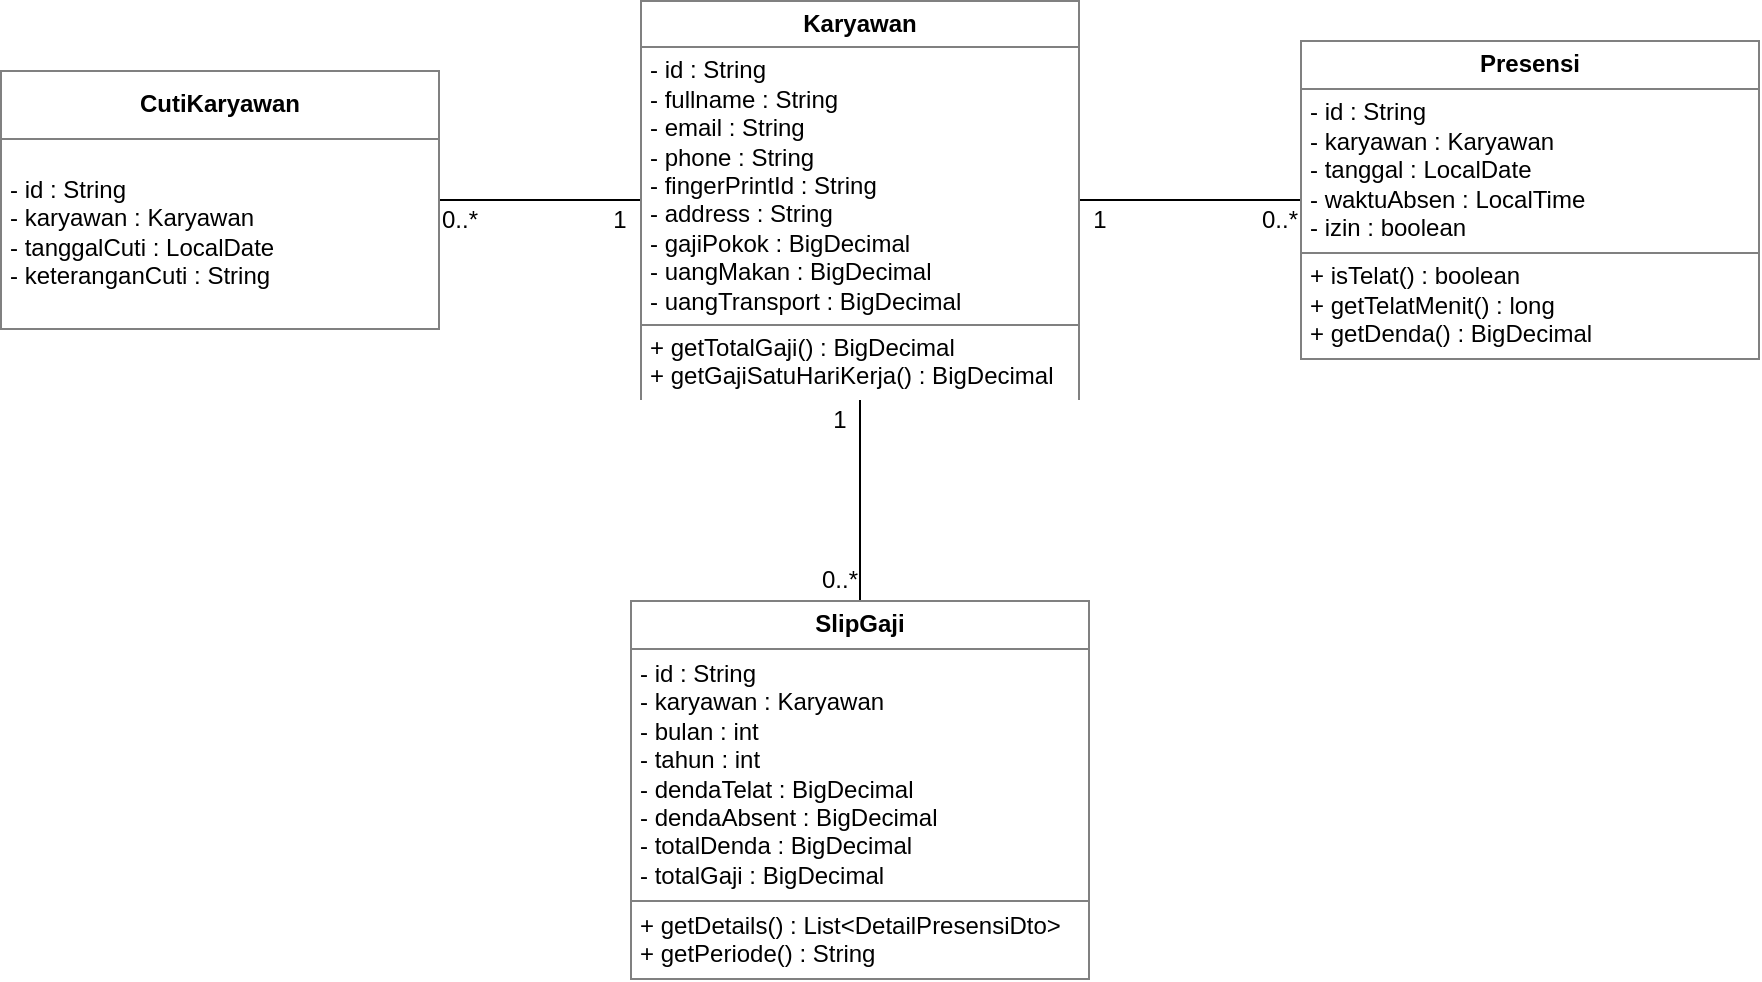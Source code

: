 <mxfile version="14.9.0" type="device" pages="3"><diagram id="QAWsP13IhWQClEw0qBiB" name="class_diagram"><mxGraphModel dx="2272" dy="709" grid="1" gridSize="10" guides="1" tooltips="1" connect="1" arrows="1" fold="1" page="1" pageScale="1" pageWidth="850" pageHeight="1100" math="0" shadow="0"><root><mxCell id="0"/><mxCell id="1" parent="0"/><mxCell id="l-ST4Ncp5NMauCcq0uBW-11" style="edgeStyle=orthogonalEdgeStyle;rounded=0;orthogonalLoop=1;jettySize=auto;html=1;entryX=0;entryY=0.5;entryDx=0;entryDy=0;endArrow=none;endFill=0;" edge="1" parent="1" source="l-ST4Ncp5NMauCcq0uBW-7" target="l-ST4Ncp5NMauCcq0uBW-8"><mxGeometry relative="1" as="geometry"/></mxCell><mxCell id="l-ST4Ncp5NMauCcq0uBW-12" style="edgeStyle=orthogonalEdgeStyle;rounded=0;orthogonalLoop=1;jettySize=auto;html=1;entryX=0.5;entryY=0;entryDx=0;entryDy=0;endArrow=none;endFill=0;" edge="1" parent="1" source="l-ST4Ncp5NMauCcq0uBW-7" target="l-ST4Ncp5NMauCcq0uBW-10"><mxGeometry relative="1" as="geometry"/></mxCell><mxCell id="l-ST4Ncp5NMauCcq0uBW-13" style="edgeStyle=orthogonalEdgeStyle;rounded=0;orthogonalLoop=1;jettySize=auto;html=1;entryX=1;entryY=0.5;entryDx=0;entryDy=0;endArrow=none;endFill=0;" edge="1" parent="1" source="l-ST4Ncp5NMauCcq0uBW-7" target="l-ST4Ncp5NMauCcq0uBW-9"><mxGeometry relative="1" as="geometry"/></mxCell><mxCell id="l-ST4Ncp5NMauCcq0uBW-7" value="&lt;table border=&quot;1&quot; width=&quot;100%&quot; cellpadding=&quot;4&quot; style=&quot;width: 100% ; height: 100% ; border-collapse: collapse&quot;&gt;&lt;tbody&gt;&lt;tr&gt;&lt;th align=&quot;center&quot;&gt;&lt;b&gt;Karyawan&lt;/b&gt;&lt;/th&gt;&lt;/tr&gt;&lt;tr&gt;&lt;td&gt;- id : String&lt;br&gt;- fullname : String&lt;br&gt;- email : String&lt;br&gt;- phone : String&lt;br&gt;- fingerPrintId : String&lt;br&gt;- address : String&lt;br&gt;- gajiPokok : BigDecimal&lt;br&gt;- uangMakan : BigDecimal&lt;br&gt;- uangTransport : BigDecimal&lt;/td&gt;&lt;/tr&gt;&lt;tr&gt;&lt;td&gt;+ getTotalGaji() : BigDecimal&lt;br&gt;+ getGajiSatuHariKerja() : BigDecimal&lt;/td&gt;&lt;/tr&gt;&lt;/tbody&gt;&lt;/table&gt;" style="text;html=1;strokeColor=none;fillColor=none;overflow=fill;" vertex="1" parent="1"><mxGeometry x="50" y="80" width="220" height="200" as="geometry"/></mxCell><mxCell id="l-ST4Ncp5NMauCcq0uBW-8" value="&lt;table border=&quot;1&quot; width=&quot;100%&quot; cellpadding=&quot;4&quot; style=&quot;width: 100% ; height: 100% ; border-collapse: collapse&quot;&gt;&lt;tbody&gt;&lt;tr&gt;&lt;th align=&quot;center&quot;&gt;&lt;b&gt;Presensi&lt;/b&gt;&lt;/th&gt;&lt;/tr&gt;&lt;tr&gt;&lt;td&gt;- id : String&lt;br&gt;- karyawan : Karyawan&lt;br&gt;- tanggal : LocalDate&lt;br&gt;- waktuAbsen : LocalTime&lt;br&gt;- izin : boolean&lt;br&gt;&lt;/td&gt;&lt;/tr&gt;&lt;tr&gt;&lt;td&gt;+ isTelat() : boolean&lt;br&gt;+ getTelatMenit() : long&lt;br&gt;+ getDenda() : BigDecimal&lt;/td&gt;&lt;/tr&gt;&lt;/tbody&gt;&lt;/table&gt;" style="text;html=1;strokeColor=none;fillColor=none;overflow=fill;" vertex="1" parent="1"><mxGeometry x="380" y="100" width="230" height="160" as="geometry"/></mxCell><mxCell id="l-ST4Ncp5NMauCcq0uBW-9" value="&lt;table border=&quot;1&quot; width=&quot;100%&quot; cellpadding=&quot;4&quot; style=&quot;width: 100% ; height: 100% ; border-collapse: collapse&quot;&gt;&lt;tbody&gt;&lt;tr&gt;&lt;th align=&quot;center&quot;&gt;&lt;b&gt;CutiKaryawan&lt;/b&gt;&lt;/th&gt;&lt;/tr&gt;&lt;tr&gt;&lt;td&gt;- id : String&lt;br&gt;- karyawan : Karyawan&lt;br&gt;- tanggalCuti : LocalDate&lt;br&gt;- keteranganCuti : String&lt;/td&gt;&lt;/tr&gt;&lt;/tbody&gt;&lt;/table&gt;" style="text;html=1;strokeColor=none;fillColor=none;overflow=fill;" vertex="1" parent="1"><mxGeometry x="-270" y="115" width="220" height="130" as="geometry"/></mxCell><mxCell id="l-ST4Ncp5NMauCcq0uBW-10" value="&lt;table border=&quot;1&quot; width=&quot;100%&quot; cellpadding=&quot;4&quot; style=&quot;width: 100% ; height: 100% ; border-collapse: collapse&quot;&gt;&lt;tbody&gt;&lt;tr&gt;&lt;th align=&quot;center&quot;&gt;&lt;b&gt;SlipGaji&lt;/b&gt;&lt;/th&gt;&lt;/tr&gt;&lt;tr&gt;&lt;td&gt;- id : String&lt;br&gt;- karyawan : Karyawan&lt;br&gt;- bulan : int&lt;br&gt;- tahun : int&lt;br&gt;- dendaTelat : BigDecimal&lt;br&gt;- dendaAbsent : BigDecimal&lt;br&gt;- totalDenda : BigDecimal&lt;br&gt;- totalGaji : BigDecimal&lt;/td&gt;&lt;/tr&gt;&lt;tr&gt;&lt;td&gt;+ getDetails() : List&amp;lt;DetailPresensiDto&amp;gt;&lt;br&gt;+ getPeriode() : String&lt;/td&gt;&lt;/tr&gt;&lt;/tbody&gt;&lt;/table&gt;" style="text;html=1;strokeColor=none;fillColor=none;overflow=fill;" vertex="1" parent="1"><mxGeometry x="45" y="380" width="230" height="190" as="geometry"/></mxCell><mxCell id="l-ST4Ncp5NMauCcq0uBW-14" value="1" style="text;html=1;strokeColor=none;fillColor=none;align=center;verticalAlign=middle;whiteSpace=wrap;rounded=0;" vertex="1" parent="1"><mxGeometry x="20" y="180" width="40" height="20" as="geometry"/></mxCell><mxCell id="l-ST4Ncp5NMauCcq0uBW-15" value="0..*" style="text;html=1;strokeColor=none;fillColor=none;align=center;verticalAlign=middle;whiteSpace=wrap;rounded=0;" vertex="1" parent="1"><mxGeometry x="-60" y="180" width="40" height="20" as="geometry"/></mxCell><mxCell id="l-ST4Ncp5NMauCcq0uBW-16" value="1" style="text;html=1;strokeColor=none;fillColor=none;align=center;verticalAlign=middle;whiteSpace=wrap;rounded=0;" vertex="1" parent="1"><mxGeometry x="130" y="280" width="40" height="20" as="geometry"/></mxCell><mxCell id="l-ST4Ncp5NMauCcq0uBW-17" value="1" style="text;html=1;strokeColor=none;fillColor=none;align=center;verticalAlign=middle;whiteSpace=wrap;rounded=0;" vertex="1" parent="1"><mxGeometry x="260" y="180" width="40" height="20" as="geometry"/></mxCell><mxCell id="l-ST4Ncp5NMauCcq0uBW-18" value="0..*" style="text;html=1;strokeColor=none;fillColor=none;align=center;verticalAlign=middle;whiteSpace=wrap;rounded=0;" vertex="1" parent="1"><mxGeometry x="130" y="360" width="40" height="20" as="geometry"/></mxCell><mxCell id="l-ST4Ncp5NMauCcq0uBW-19" value="0..*" style="text;html=1;strokeColor=none;fillColor=none;align=center;verticalAlign=middle;whiteSpace=wrap;rounded=0;" vertex="1" parent="1"><mxGeometry x="350" y="180" width="40" height="20" as="geometry"/></mxCell></root></mxGraphModel></diagram><diagram id="ZDgF47RCXzJlFNJB2c0B" name="sequence_diagram"><mxGraphModel dx="1673" dy="834" grid="1" gridSize="10" guides="1" tooltips="1" connect="1" arrows="1" fold="1" page="1" pageScale="1" pageWidth="850" pageHeight="1100" math="0" shadow="0"><root><mxCell id="MUW8h8LVuC-0kIFkfhzP-0"/><mxCell id="MUW8h8LVuC-0kIFkfhzP-1" parent="MUW8h8LVuC-0kIFkfhzP-0"/><mxCell id="zUua3edvg_Wr0qiZfkVr-0" value="SD Payroll App" style="shape=umlFrame;whiteSpace=wrap;html=1;width=140;height=30;resizable=1;movable=0;deletable=0;cloneable=0;rotatable=0;" vertex="1" parent="MUW8h8LVuC-0kIFkfhzP-1"><mxGeometry x="20" y="10" width="1070" height="2140" as="geometry"/></mxCell><mxCell id="zUua3edvg_Wr0qiZfkVr-10" style="rounded=0;orthogonalLoop=0;jettySize=auto;html=1;endArrow=none;endFill=0;jumpStyle=none;dashed=1;exitX=0.055;exitY=1;exitDx=0;exitDy=0;exitPerimeter=0;cloneable=0;deletable=0;movable=0;bendable=0;" edge="1" parent="MUW8h8LVuC-0kIFkfhzP-1" source="zUua3edvg_Wr0qiZfkVr-0"><mxGeometry relative="1" as="geometry"><mxPoint x="85" y="210" as="sourcePoint"/><mxPoint x="79" y="140" as="targetPoint"/></mxGeometry></mxCell><mxCell id="zUua3edvg_Wr0qiZfkVr-12" value="Manage Karyawan" style="shape=umlFrame;whiteSpace=wrap;html=1;width=120;height=20;" vertex="1" parent="MUW8h8LVuC-0kIFkfhzP-1"><mxGeometry x="50" y="210" width="850" height="300" as="geometry"/></mxCell><mxCell id="MUW8h8LVuC-0kIFkfhzP-2" value="" style="shape=umlActor;verticalLabelPosition=bottom;verticalAlign=top;html=1;outlineConnect=0;" vertex="1" parent="MUW8h8LVuC-0kIFkfhzP-1"><mxGeometry x="70" y="80" width="30" height="60" as="geometry"/></mxCell><mxCell id="zUua3edvg_Wr0qiZfkVr-18" style="rounded=0;jumpStyle=none;jumpSize=0;orthogonalLoop=0;jettySize=auto;html=1;dashed=1;endArrow=none;endFill=0;startSize=0;endSize=0;strokeWidth=1;entryX=0.256;entryY=1;entryDx=0;entryDy=0;entryPerimeter=0;bendable=0;movable=0;cloneable=0;deletable=0;" edge="1" parent="MUW8h8LVuC-0kIFkfhzP-1" source="zUua3edvg_Wr0qiZfkVr-1" target="zUua3edvg_Wr0qiZfkVr-0"><mxGeometry relative="1" as="geometry"><mxPoint x="295" y="1538" as="targetPoint"/></mxGeometry></mxCell><mxCell id="zUua3edvg_Wr0qiZfkVr-1" value=":WebBrowser" style="html=1;" vertex="1" parent="MUW8h8LVuC-0kIFkfhzP-1"><mxGeometry x="240" y="80" width="110" height="50" as="geometry"/></mxCell><mxCell id="zUua3edvg_Wr0qiZfkVr-20" style="edgeStyle=orthogonalEdgeStyle;rounded=0;jumpStyle=none;jumpSize=0;orthogonalLoop=0;jettySize=auto;html=1;entryX=0.414;entryY=1.003;entryDx=0;entryDy=0;entryPerimeter=0;dashed=1;endArrow=none;endFill=0;startSize=0;endSize=0;strokeColor=#000000;strokeWidth=1;bendable=0;cloneable=0;deletable=0;movable=0;" edge="1" parent="MUW8h8LVuC-0kIFkfhzP-1" source="zUua3edvg_Wr0qiZfkVr-2" target="zUua3edvg_Wr0qiZfkVr-0"><mxGeometry relative="1" as="geometry"><Array as="points"><mxPoint x="463" y="140"/><mxPoint x="463" y="140"/></Array></mxGeometry></mxCell><mxCell id="zUua3edvg_Wr0qiZfkVr-2" value=":Controller" style="html=1;" vertex="1" parent="MUW8h8LVuC-0kIFkfhzP-1"><mxGeometry x="410" y="80" width="110" height="50" as="geometry"/></mxCell><mxCell id="zUua3edvg_Wr0qiZfkVr-21" style="edgeStyle=orthogonalEdgeStyle;rounded=0;jumpStyle=none;jumpSize=0;orthogonalLoop=0;jettySize=auto;html=1;entryX=0.602;entryY=1.001;entryDx=0;entryDy=0;entryPerimeter=0;dashed=1;endArrow=none;endFill=0;startSize=0;endSize=0;strokeColor=#000000;strokeWidth=1;movable=0;cloneable=0;bendable=0;deletable=0;" edge="1" parent="MUW8h8LVuC-0kIFkfhzP-1" source="zUua3edvg_Wr0qiZfkVr-3" target="zUua3edvg_Wr0qiZfkVr-0"><mxGeometry relative="1" as="geometry"><Array as="points"><mxPoint x="665" y="150"/><mxPoint x="664" y="150"/></Array></mxGeometry></mxCell><mxCell id="zUua3edvg_Wr0qiZfkVr-3" value=":Service" style="html=1;" vertex="1" parent="MUW8h8LVuC-0kIFkfhzP-1"><mxGeometry x="610" y="80" width="110" height="50" as="geometry"/></mxCell><mxCell id="rkZHUyrRONWe15Z6FzAP-28" style="edgeStyle=none;rounded=0;jumpStyle=none;jumpSize=0;orthogonalLoop=0;jettySize=auto;html=1;entryX=0.778;entryY=1;entryDx=0;entryDy=0;entryPerimeter=0;startArrow=none;startFill=0;endArrow=none;endFill=0;startSize=0;endSize=4;strokeColor=#000000;strokeWidth=1;dashed=1;movable=0;cloneable=0;deletable=0;bendable=0;" edge="1" parent="MUW8h8LVuC-0kIFkfhzP-1" source="zUua3edvg_Wr0qiZfkVr-4" target="zUua3edvg_Wr0qiZfkVr-0"><mxGeometry relative="1" as="geometry"/></mxCell><mxCell id="zUua3edvg_Wr0qiZfkVr-4" value=":Data Access" style="html=1;" vertex="1" parent="MUW8h8LVuC-0kIFkfhzP-1"><mxGeometry x="800" y="80" width="110" height="50" as="geometry"/></mxCell><mxCell id="zUua3edvg_Wr0qiZfkVr-11" value="Admin" style="text;html=1;strokeColor=none;fillColor=none;align=center;verticalAlign=middle;whiteSpace=wrap;rounded=0;" vertex="1" parent="MUW8h8LVuC-0kIFkfhzP-1"><mxGeometry x="65" y="60" width="40" height="20" as="geometry"/></mxCell><mxCell id="zUua3edvg_Wr0qiZfkVr-24" value="data karyawan" style="html=1;verticalAlign=bottom;endArrow=block;startSize=4;endSize=4;strokeColor=#000000;strokeWidth=1;exitX=1.003;exitY=0.068;exitDx=0;exitDy=0;exitPerimeter=0;rounded=0;" edge="1" parent="MUW8h8LVuC-0kIFkfhzP-1"><mxGeometry x="-0.053" y="1" relative="1" as="geometry"><mxPoint x="90.03" y="261" as="sourcePoint"/><mxPoint x="285" y="262" as="targetPoint"/><mxPoint as="offset"/></mxGeometry></mxCell><mxCell id="zUua3edvg_Wr0qiZfkVr-34" value="" style="html=1;points=[];perimeter=orthogonalPerimeter;" vertex="1" parent="MUW8h8LVuC-0kIFkfhzP-1"><mxGeometry x="460" y="270" width="10" height="30" as="geometry"/></mxCell><mxCell id="zUua3edvg_Wr0qiZfkVr-35" value="showKaryawanList()" style="html=1;verticalAlign=bottom;startArrow=oval;endArrow=block;startSize=0;strokeColor=#000000;strokeWidth=1;exitX=0.976;exitY=0.874;exitDx=0;exitDy=0;exitPerimeter=0;" edge="1" target="zUua3edvg_Wr0qiZfkVr-34" parent="MUW8h8LVuC-0kIFkfhzP-1" source="rkZHUyrRONWe15Z6FzAP-0"><mxGeometry relative="1" as="geometry"><mxPoint x="300" y="276" as="sourcePoint"/></mxGeometry></mxCell><mxCell id="zUua3edvg_Wr0qiZfkVr-36" value="" style="html=1;points=[];perimeter=orthogonalPerimeter;" vertex="1" parent="MUW8h8LVuC-0kIFkfhzP-1"><mxGeometry x="660" y="290" width="10" height="30" as="geometry"/></mxCell><mxCell id="zUua3edvg_Wr0qiZfkVr-37" value="getPageKaryawan()" style="html=1;verticalAlign=bottom;startArrow=oval;endArrow=block;startSize=0;strokeColor=#000000;strokeWidth=1;exitX=1.072;exitY=0.713;exitDx=0;exitDy=0;exitPerimeter=0;" edge="1" parent="MUW8h8LVuC-0kIFkfhzP-1" target="zUua3edvg_Wr0qiZfkVr-36" source="zUua3edvg_Wr0qiZfkVr-34"><mxGeometry relative="1" as="geometry"><mxPoint x="500" y="264" as="sourcePoint"/></mxGeometry></mxCell><mxCell id="zUua3edvg_Wr0qiZfkVr-39" value="findAll()" style="html=1;verticalAlign=bottom;startArrow=oval;endArrow=block;startSize=0;strokeColor=#000000;strokeWidth=1;exitX=0.934;exitY=0.943;exitDx=0;exitDy=0;exitPerimeter=0;entryX=-0.066;entryY=0.065;entryDx=0;entryDy=0;entryPerimeter=0;" edge="1" parent="MUW8h8LVuC-0kIFkfhzP-1" source="zUua3edvg_Wr0qiZfkVr-36"><mxGeometry relative="1" as="geometry"><mxPoint x="672" y="330" as="sourcePoint"/><mxPoint x="849.34" y="320.4" as="targetPoint"/></mxGeometry></mxCell><mxCell id="zUua3edvg_Wr0qiZfkVr-42" value="" style="html=1;points=[];perimeter=orthogonalPerimeter;" vertex="1" parent="MUW8h8LVuC-0kIFkfhzP-1"><mxGeometry x="460" y="365" width="10" height="35" as="geometry"/></mxCell><mxCell id="zUua3edvg_Wr0qiZfkVr-43" value="processForm()" style="html=1;verticalAlign=bottom;startArrow=oval;endArrow=block;startSize=0;strokeColor=#000000;strokeWidth=1;exitX=1.007;exitY=0.073;exitDx=0;exitDy=0;exitPerimeter=0;" edge="1" parent="MUW8h8LVuC-0kIFkfhzP-1" target="zUua3edvg_Wr0qiZfkVr-42"><mxGeometry relative="1" as="geometry"><mxPoint x="300.14" y="375.11" as="sourcePoint"/></mxGeometry></mxCell><mxCell id="zUua3edvg_Wr0qiZfkVr-47" value="Page&amp;lt;Karyawan&amp;gt;" style="html=1;verticalAlign=bottom;endArrow=open;dashed=1;endSize=8;strokeColor=#000000;strokeWidth=1;exitX=0.141;exitY=0.981;exitDx=0;exitDy=0;exitPerimeter=0;" edge="1" parent="MUW8h8LVuC-0kIFkfhzP-1" target="rkZHUyrRONWe15Z6FzAP-3"><mxGeometry relative="1" as="geometry"><mxPoint x="300" y="467" as="targetPoint"/><mxPoint x="851.41" y="466.96" as="sourcePoint"/></mxGeometry></mxCell><mxCell id="zUua3edvg_Wr0qiZfkVr-53" style="rounded=0;jumpStyle=none;jumpSize=0;orthogonalLoop=1;jettySize=auto;html=1;dashed=1;endArrow=classic;endFill=1;startSize=0;endSize=4;strokeColor=#000000;strokeWidth=1;exitX=-0.169;exitY=1.009;exitDx=0;exitDy=0;exitPerimeter=0;" edge="1" parent="MUW8h8LVuC-0kIFkfhzP-1" source="zUua3edvg_Wr0qiZfkVr-51"><mxGeometry relative="1" as="geometry"><mxPoint x="305" y="417" as="targetPoint"/></mxGeometry></mxCell><mxCell id="zUua3edvg_Wr0qiZfkVr-54" value="errorMessage" style="edgeLabel;html=1;align=center;verticalAlign=middle;resizable=0;points=[];" vertex="1" connectable="0" parent="zUua3edvg_Wr0qiZfkVr-53"><mxGeometry x="-0.206" relative="1" as="geometry"><mxPoint x="43" y="-10" as="offset"/></mxGeometry></mxCell><mxCell id="zUua3edvg_Wr0qiZfkVr-51" value="" style="html=1;points=[];perimeter=orthogonalPerimeter;" vertex="1" parent="MUW8h8LVuC-0kIFkfhzP-1"><mxGeometry x="660" y="380" width="10" height="40" as="geometry"/></mxCell><mxCell id="zUua3edvg_Wr0qiZfkVr-52" value="validate()" style="html=1;verticalAlign=bottom;startArrow=oval;endArrow=block;startSize=0;strokeColor=#000000;strokeWidth=1;exitX=1.007;exitY=0.073;exitDx=0;exitDy=0;exitPerimeter=0;" edge="1" parent="MUW8h8LVuC-0kIFkfhzP-1" target="zUua3edvg_Wr0qiZfkVr-51"><mxGeometry relative="1" as="geometry"><mxPoint x="470.07" y="390.11" as="sourcePoint"/></mxGeometry></mxCell><mxCell id="rkZHUyrRONWe15Z6FzAP-0" value="" style="html=1;points=[];perimeter=orthogonalPerimeter;" vertex="1" parent="MUW8h8LVuC-0kIFkfhzP-1"><mxGeometry x="285" y="250" width="20" height="30" as="geometry"/></mxCell><mxCell id="rkZHUyrRONWe15Z6FzAP-1" value="buat atau edit karyawan" style="html=1;verticalAlign=bottom;endArrow=block;startSize=4;endSize=4;strokeColor=#000000;strokeWidth=1;exitX=1.003;exitY=0.068;exitDx=0;exitDy=0;exitPerimeter=0;rounded=0;" edge="1" parent="MUW8h8LVuC-0kIFkfhzP-1"><mxGeometry x="-0.053" y="1" relative="1" as="geometry"><mxPoint x="90.03" y="371" as="sourcePoint"/><mxPoint x="285" y="372.0" as="targetPoint"/><mxPoint as="offset"/></mxGeometry></mxCell><mxCell id="rkZHUyrRONWe15Z6FzAP-2" value="" style="html=1;points=[];perimeter=orthogonalPerimeter;" vertex="1" parent="MUW8h8LVuC-0kIFkfhzP-1"><mxGeometry x="285" y="360" width="20" height="70" as="geometry"/></mxCell><mxCell id="rkZHUyrRONWe15Z6FzAP-3" value="" style="html=1;points=[];perimeter=orthogonalPerimeter;" vertex="1" parent="MUW8h8LVuC-0kIFkfhzP-1"><mxGeometry x="285" y="440" width="20" height="30" as="geometry"/></mxCell><mxCell id="rkZHUyrRONWe15Z6FzAP-6" value="save()" style="html=1;verticalAlign=bottom;startArrow=oval;endArrow=block;startSize=0;strokeColor=#000000;strokeWidth=1;exitX=1.21;exitY=0.56;exitDx=0;exitDy=0;exitPerimeter=0;entryX=-0.066;entryY=0.573;entryDx=0;entryDy=0;entryPerimeter=0;" edge="1" parent="MUW8h8LVuC-0kIFkfhzP-1" source="zUua3edvg_Wr0qiZfkVr-51"><mxGeometry relative="1" as="geometry"><mxPoint x="680.0" y="410.0" as="sourcePoint"/><mxPoint x="849.34" y="401.68" as="targetPoint"/></mxGeometry></mxCell><mxCell id="rkZHUyrRONWe15Z6FzAP-26" value="" style="html=1;points=[];perimeter=orthogonalPerimeter;" vertex="1" parent="MUW8h8LVuC-0kIFkfhzP-1"><mxGeometry x="70" y="240" width="20" height="260" as="geometry"/></mxCell><mxCell id="rkZHUyrRONWe15Z6FzAP-27" value="" style="html=1;points=[];perimeter=orthogonalPerimeter;" vertex="1" parent="MUW8h8LVuC-0kIFkfhzP-1"><mxGeometry x="850" y="310" width="10" height="30" as="geometry"/></mxCell><mxCell id="rkZHUyrRONWe15Z6FzAP-30" value="" style="html=1;points=[];perimeter=orthogonalPerimeter;" vertex="1" parent="MUW8h8LVuC-0kIFkfhzP-1"><mxGeometry x="850" y="390" width="10" height="30" as="geometry"/></mxCell><mxCell id="rkZHUyrRONWe15Z6FzAP-32" value="" style="html=1;points=[];perimeter=orthogonalPerimeter;" vertex="1" parent="MUW8h8LVuC-0kIFkfhzP-1"><mxGeometry x="850" y="450" width="10" height="30" as="geometry"/></mxCell><mxCell id="rkZHUyrRONWe15Z6FzAP-77" value="data hari libur" style="html=1;verticalAlign=bottom;endArrow=block;startSize=4;endSize=4;strokeColor=#000000;strokeWidth=1;exitX=1.003;exitY=0.068;exitDx=0;exitDy=0;exitPerimeter=0;rounded=0;" edge="1" parent="MUW8h8LVuC-0kIFkfhzP-1"><mxGeometry x="-0.053" y="1" relative="1" as="geometry"><mxPoint x="90.03" y="611" as="sourcePoint"/><mxPoint x="285" y="612" as="targetPoint"/><mxPoint as="offset"/></mxGeometry></mxCell><mxCell id="rkZHUyrRONWe15Z6FzAP-78" value="" style="html=1;points=[];perimeter=orthogonalPerimeter;" vertex="1" parent="MUW8h8LVuC-0kIFkfhzP-1"><mxGeometry x="460" y="620" width="10" height="30" as="geometry"/></mxCell><mxCell id="rkZHUyrRONWe15Z6FzAP-79" value="showHariLibur()" style="html=1;verticalAlign=bottom;startArrow=oval;endArrow=block;startSize=0;strokeColor=#000000;strokeWidth=1;exitX=0.976;exitY=0.874;exitDx=0;exitDy=0;exitPerimeter=0;" edge="1" parent="MUW8h8LVuC-0kIFkfhzP-1" source="rkZHUyrRONWe15Z6FzAP-90" target="rkZHUyrRONWe15Z6FzAP-78"><mxGeometry relative="1" as="geometry"><mxPoint x="300" y="626" as="sourcePoint"/></mxGeometry></mxCell><mxCell id="rkZHUyrRONWe15Z6FzAP-80" value="" style="html=1;points=[];perimeter=orthogonalPerimeter;" vertex="1" parent="MUW8h8LVuC-0kIFkfhzP-1"><mxGeometry x="660" y="640" width="10" height="30" as="geometry"/></mxCell><mxCell id="rkZHUyrRONWe15Z6FzAP-81" value="getListHariLibur()" style="html=1;verticalAlign=bottom;startArrow=oval;endArrow=block;startSize=0;strokeColor=#000000;strokeWidth=1;exitX=1.072;exitY=0.713;exitDx=0;exitDy=0;exitPerimeter=0;" edge="1" parent="MUW8h8LVuC-0kIFkfhzP-1" source="rkZHUyrRONWe15Z6FzAP-78" target="rkZHUyrRONWe15Z6FzAP-80"><mxGeometry relative="1" as="geometry"><mxPoint x="500" y="614" as="sourcePoint"/></mxGeometry></mxCell><mxCell id="rkZHUyrRONWe15Z6FzAP-82" value="findAll()" style="html=1;verticalAlign=bottom;startArrow=oval;endArrow=block;startSize=0;strokeColor=#000000;strokeWidth=1;exitX=0.917;exitY=0.856;exitDx=0;exitDy=0;exitPerimeter=0;entryX=0.003;entryY=0.241;entryDx=0;entryDy=0;entryPerimeter=0;" edge="1" parent="MUW8h8LVuC-0kIFkfhzP-1" source="rkZHUyrRONWe15Z6FzAP-80" target="rkZHUyrRONWe15Z6FzAP-96"><mxGeometry relative="1" as="geometry"><mxPoint x="672" y="680" as="sourcePoint"/><mxPoint x="849.34" y="670.4" as="targetPoint"/></mxGeometry></mxCell><mxCell id="rkZHUyrRONWe15Z6FzAP-83" value="" style="html=1;points=[];perimeter=orthogonalPerimeter;" vertex="1" parent="MUW8h8LVuC-0kIFkfhzP-1"><mxGeometry x="459.97" y="705" width="10" height="35" as="geometry"/></mxCell><mxCell id="rkZHUyrRONWe15Z6FzAP-84" value="processForm()" style="html=1;verticalAlign=bottom;startArrow=oval;endArrow=block;startSize=0;strokeColor=#000000;strokeWidth=1;exitX=1.007;exitY=0.073;exitDx=0;exitDy=0;exitPerimeter=0;" edge="1" parent="MUW8h8LVuC-0kIFkfhzP-1" target="rkZHUyrRONWe15Z6FzAP-83"><mxGeometry relative="1" as="geometry"><mxPoint x="300.11" y="715.11" as="sourcePoint"/></mxGeometry></mxCell><mxCell id="rkZHUyrRONWe15Z6FzAP-85" value="List&amp;lt;HariLibur&amp;gt;" style="html=1;verticalAlign=bottom;endArrow=open;dashed=1;endSize=8;strokeColor=#000000;strokeWidth=1;exitX=0.141;exitY=0.981;exitDx=0;exitDy=0;exitPerimeter=0;" edge="1" parent="MUW8h8LVuC-0kIFkfhzP-1"><mxGeometry relative="1" as="geometry"><mxPoint x="304.97" y="856.96" as="targetPoint"/><mxPoint x="851.38" y="856.96" as="sourcePoint"/></mxGeometry></mxCell><mxCell id="rkZHUyrRONWe15Z6FzAP-86" style="rounded=0;jumpStyle=none;jumpSize=0;orthogonalLoop=1;jettySize=auto;html=1;dashed=1;endArrow=classic;endFill=1;startSize=0;endSize=4;strokeColor=#000000;strokeWidth=1;exitX=-0.169;exitY=1.009;exitDx=0;exitDy=0;exitPerimeter=0;" edge="1" parent="MUW8h8LVuC-0kIFkfhzP-1" source="rkZHUyrRONWe15Z6FzAP-88"><mxGeometry relative="1" as="geometry"><mxPoint x="304.97" y="757" as="targetPoint"/></mxGeometry></mxCell><mxCell id="rkZHUyrRONWe15Z6FzAP-87" value="errorMessage" style="edgeLabel;html=1;align=center;verticalAlign=middle;resizable=0;points=[];" vertex="1" connectable="0" parent="rkZHUyrRONWe15Z6FzAP-86"><mxGeometry x="-0.206" relative="1" as="geometry"><mxPoint x="43" y="-10" as="offset"/></mxGeometry></mxCell><mxCell id="rkZHUyrRONWe15Z6FzAP-88" value="" style="html=1;points=[];perimeter=orthogonalPerimeter;" vertex="1" parent="MUW8h8LVuC-0kIFkfhzP-1"><mxGeometry x="659.97" y="720" width="10" height="40" as="geometry"/></mxCell><mxCell id="rkZHUyrRONWe15Z6FzAP-89" value="validate()" style="html=1;verticalAlign=bottom;startArrow=oval;endArrow=block;startSize=0;strokeColor=#000000;strokeWidth=1;exitX=1.007;exitY=0.073;exitDx=0;exitDy=0;exitPerimeter=0;" edge="1" parent="MUW8h8LVuC-0kIFkfhzP-1" target="rkZHUyrRONWe15Z6FzAP-88"><mxGeometry relative="1" as="geometry"><mxPoint x="470.04" y="730.11" as="sourcePoint"/></mxGeometry></mxCell><mxCell id="rkZHUyrRONWe15Z6FzAP-90" value="" style="html=1;points=[];perimeter=orthogonalPerimeter;" vertex="1" parent="MUW8h8LVuC-0kIFkfhzP-1"><mxGeometry x="285" y="600" width="20" height="30" as="geometry"/></mxCell><mxCell id="rkZHUyrRONWe15Z6FzAP-91" value="buat&amp;nbsp; atau edit hari libur" style="html=1;verticalAlign=bottom;endArrow=block;startSize=4;endSize=4;strokeColor=#000000;strokeWidth=1;exitX=1.003;exitY=0.068;exitDx=0;exitDy=0;exitPerimeter=0;rounded=0;" edge="1" parent="MUW8h8LVuC-0kIFkfhzP-1"><mxGeometry x="-0.053" y="1" relative="1" as="geometry"><mxPoint x="90.0" y="711" as="sourcePoint"/><mxPoint x="284.97" y="712" as="targetPoint"/><mxPoint as="offset"/></mxGeometry></mxCell><mxCell id="rkZHUyrRONWe15Z6FzAP-92" value="" style="html=1;points=[];perimeter=orthogonalPerimeter;" vertex="1" parent="MUW8h8LVuC-0kIFkfhzP-1"><mxGeometry x="284.97" y="700" width="20" height="60" as="geometry"/></mxCell><mxCell id="rkZHUyrRONWe15Z6FzAP-93" value="" style="html=1;points=[];perimeter=orthogonalPerimeter;" vertex="1" parent="MUW8h8LVuC-0kIFkfhzP-1"><mxGeometry x="285" y="850" width="20" height="10" as="geometry"/></mxCell><mxCell id="rkZHUyrRONWe15Z6FzAP-94" value="save()" style="html=1;verticalAlign=bottom;startArrow=oval;endArrow=block;startSize=0;strokeColor=#000000;strokeWidth=1;exitX=1.003;exitY=0.6;exitDx=0;exitDy=0;exitPerimeter=0;entryX=-0.066;entryY=0.573;entryDx=0;entryDy=0;entryPerimeter=0;" edge="1" parent="MUW8h8LVuC-0kIFkfhzP-1" source="rkZHUyrRONWe15Z6FzAP-88"><mxGeometry relative="1" as="geometry"><mxPoint x="679.97" y="750" as="sourcePoint"/><mxPoint x="849.31" y="741.68" as="targetPoint"/></mxGeometry></mxCell><mxCell id="rkZHUyrRONWe15Z6FzAP-95" value="" style="html=1;points=[];perimeter=orthogonalPerimeter;" vertex="1" parent="MUW8h8LVuC-0kIFkfhzP-1"><mxGeometry x="70" y="590" width="20" height="290" as="geometry"/></mxCell><mxCell id="rkZHUyrRONWe15Z6FzAP-96" value="" style="html=1;points=[];perimeter=orthogonalPerimeter;" vertex="1" parent="MUW8h8LVuC-0kIFkfhzP-1"><mxGeometry x="850" y="660" width="10" height="30" as="geometry"/></mxCell><mxCell id="rkZHUyrRONWe15Z6FzAP-97" value="" style="html=1;points=[];perimeter=orthogonalPerimeter;" vertex="1" parent="MUW8h8LVuC-0kIFkfhzP-1"><mxGeometry x="849.97" y="730" width="10" height="30" as="geometry"/></mxCell><mxCell id="rkZHUyrRONWe15Z6FzAP-98" value="" style="html=1;points=[];perimeter=orthogonalPerimeter;" vertex="1" parent="MUW8h8LVuC-0kIFkfhzP-1"><mxGeometry x="849.97" y="840" width="10" height="30" as="geometry"/></mxCell><mxCell id="rkZHUyrRONWe15Z6FzAP-166" value="" style="html=1;points=[];perimeter=orthogonalPerimeter;" vertex="1" parent="MUW8h8LVuC-0kIFkfhzP-1"><mxGeometry x="284.97" y="780" width="20" height="10" as="geometry"/></mxCell><mxCell id="rkZHUyrRONWe15Z6FzAP-167" value="delete" style="html=1;verticalAlign=bottom;endArrow=block;startSize=4;endSize=4;strokeColor=#000000;strokeWidth=1;exitX=1.002;exitY=0.709;exitDx=0;exitDy=0;exitPerimeter=0;rounded=0;entryX=0.045;entryY=0.552;entryDx=0;entryDy=0;entryPerimeter=0;startArrow=none;" edge="1" parent="MUW8h8LVuC-0kIFkfhzP-1" source="rkZHUyrRONWe15Z6FzAP-298" target="rkZHUyrRONWe15Z6FzAP-166"><mxGeometry x="-0.053" y="1" relative="1" as="geometry"><mxPoint x="90.01" y="785.61" as="sourcePoint"/><mxPoint x="279.94" y="785.5" as="targetPoint"/><mxPoint as="offset"/></mxGeometry></mxCell><mxCell id="rkZHUyrRONWe15Z6FzAP-168" value="" style="html=1;points=[];perimeter=orthogonalPerimeter;" vertex="1" parent="MUW8h8LVuC-0kIFkfhzP-1"><mxGeometry x="459.97" y="780" width="10" height="35" as="geometry"/></mxCell><mxCell id="rkZHUyrRONWe15Z6FzAP-169" value="delete()" style="html=1;verticalAlign=bottom;startArrow=oval;endArrow=block;startSize=0;strokeColor=#000000;strokeWidth=1;exitX=1.007;exitY=0.073;exitDx=0;exitDy=0;exitPerimeter=0;" edge="1" parent="MUW8h8LVuC-0kIFkfhzP-1" target="rkZHUyrRONWe15Z6FzAP-168"><mxGeometry relative="1" as="geometry"><mxPoint x="300.11" y="790.11" as="sourcePoint"/></mxGeometry></mxCell><mxCell id="rkZHUyrRONWe15Z6FzAP-170" value="" style="html=1;points=[];perimeter=orthogonalPerimeter;" vertex="1" parent="MUW8h8LVuC-0kIFkfhzP-1"><mxGeometry x="659.97" y="795" width="10" height="25" as="geometry"/></mxCell><mxCell id="rkZHUyrRONWe15Z6FzAP-171" value="deleteById()" style="html=1;verticalAlign=bottom;startArrow=oval;endArrow=block;startSize=0;strokeColor=#000000;strokeWidth=1;exitX=1.007;exitY=0.073;exitDx=0;exitDy=0;exitPerimeter=0;" edge="1" parent="MUW8h8LVuC-0kIFkfhzP-1" target="rkZHUyrRONWe15Z6FzAP-170"><mxGeometry relative="1" as="geometry"><mxPoint x="470.04" y="805.11" as="sourcePoint"/></mxGeometry></mxCell><mxCell id="rkZHUyrRONWe15Z6FzAP-172" value="delete()" style="html=1;verticalAlign=bottom;startArrow=oval;endArrow=block;startSize=0;strokeColor=#000000;strokeWidth=1;exitX=1.003;exitY=0.972;exitDx=0;exitDy=0;exitPerimeter=0;entryX=0.141;entryY=0.545;entryDx=0;entryDy=0;entryPerimeter=0;" edge="1" parent="MUW8h8LVuC-0kIFkfhzP-1" source="rkZHUyrRONWe15Z6FzAP-170" target="rkZHUyrRONWe15Z6FzAP-173"><mxGeometry relative="1" as="geometry"><mxPoint x="679.97" y="825" as="sourcePoint"/><mxPoint x="849.31" y="816.68" as="targetPoint"/></mxGeometry></mxCell><mxCell id="rkZHUyrRONWe15Z6FzAP-173" value="" style="html=1;points=[];perimeter=orthogonalPerimeter;" vertex="1" parent="MUW8h8LVuC-0kIFkfhzP-1"><mxGeometry x="849.97" y="805" width="10" height="25" as="geometry"/></mxCell><mxCell id="rkZHUyrRONWe15Z6FzAP-174" value="data cuti karyawan" style="html=1;verticalAlign=bottom;endArrow=block;startSize=4;endSize=4;strokeColor=#000000;strokeWidth=1;exitX=1.003;exitY=0.068;exitDx=0;exitDy=0;exitPerimeter=0;rounded=0;" edge="1" parent="MUW8h8LVuC-0kIFkfhzP-1"><mxGeometry x="-0.053" y="1" relative="1" as="geometry"><mxPoint x="90.03" y="991" as="sourcePoint"/><mxPoint x="285" y="992" as="targetPoint"/><mxPoint as="offset"/></mxGeometry></mxCell><mxCell id="rkZHUyrRONWe15Z6FzAP-175" value="" style="html=1;points=[];perimeter=orthogonalPerimeter;" vertex="1" parent="MUW8h8LVuC-0kIFkfhzP-1"><mxGeometry x="460" y="1000" width="10" height="30" as="geometry"/></mxCell><mxCell id="rkZHUyrRONWe15Z6FzAP-176" value="showCutiKaryawan()" style="html=1;verticalAlign=bottom;startArrow=oval;endArrow=block;startSize=0;strokeColor=#000000;strokeWidth=1;exitX=0.976;exitY=0.874;exitDx=0;exitDy=0;exitPerimeter=0;" edge="1" parent="MUW8h8LVuC-0kIFkfhzP-1" source="rkZHUyrRONWe15Z6FzAP-187" target="rkZHUyrRONWe15Z6FzAP-175"><mxGeometry relative="1" as="geometry"><mxPoint x="300" y="1006" as="sourcePoint"/></mxGeometry></mxCell><mxCell id="rkZHUyrRONWe15Z6FzAP-177" value="" style="html=1;points=[];perimeter=orthogonalPerimeter;" vertex="1" parent="MUW8h8LVuC-0kIFkfhzP-1"><mxGeometry x="660" y="1020" width="10" height="30" as="geometry"/></mxCell><mxCell id="rkZHUyrRONWe15Z6FzAP-178" value="getListCutiKaryawan()" style="html=1;verticalAlign=bottom;startArrow=oval;endArrow=block;startSize=0;strokeColor=#000000;strokeWidth=1;exitX=1.072;exitY=0.713;exitDx=0;exitDy=0;exitPerimeter=0;" edge="1" parent="MUW8h8LVuC-0kIFkfhzP-1" source="rkZHUyrRONWe15Z6FzAP-175" target="rkZHUyrRONWe15Z6FzAP-177"><mxGeometry relative="1" as="geometry"><mxPoint x="500" y="994" as="sourcePoint"/></mxGeometry></mxCell><mxCell id="rkZHUyrRONWe15Z6FzAP-179" value="findAll()" style="html=1;verticalAlign=bottom;startArrow=oval;endArrow=block;startSize=0;strokeColor=#000000;strokeWidth=1;exitX=0.934;exitY=0.943;exitDx=0;exitDy=0;exitPerimeter=0;entryX=0.003;entryY=0.241;entryDx=0;entryDy=0;entryPerimeter=0;" edge="1" parent="MUW8h8LVuC-0kIFkfhzP-1" source="rkZHUyrRONWe15Z6FzAP-177" target="rkZHUyrRONWe15Z6FzAP-193"><mxGeometry relative="1" as="geometry"><mxPoint x="672" y="1060" as="sourcePoint"/><mxPoint x="849.34" y="1050.4" as="targetPoint"/></mxGeometry></mxCell><mxCell id="rkZHUyrRONWe15Z6FzAP-180" value="" style="html=1;points=[];perimeter=orthogonalPerimeter;" vertex="1" parent="MUW8h8LVuC-0kIFkfhzP-1"><mxGeometry x="459.97" y="1070" width="10" height="35" as="geometry"/></mxCell><mxCell id="rkZHUyrRONWe15Z6FzAP-181" value="processForm()" style="html=1;verticalAlign=bottom;startArrow=oval;endArrow=block;startSize=0;strokeColor=#000000;strokeWidth=1;exitX=1.007;exitY=0.073;exitDx=0;exitDy=0;exitPerimeter=0;" edge="1" parent="MUW8h8LVuC-0kIFkfhzP-1"><mxGeometry relative="1" as="geometry"><mxPoint x="300.11" y="1075.11" as="sourcePoint"/><mxPoint x="459.97" y="1075.11" as="targetPoint"/></mxGeometry></mxCell><mxCell id="rkZHUyrRONWe15Z6FzAP-182" value="List&amp;lt;CutiKaryawan&amp;gt;" style="html=1;verticalAlign=bottom;endArrow=open;dashed=1;endSize=8;strokeColor=#000000;strokeWidth=1;exitX=0.141;exitY=0.981;exitDx=0;exitDy=0;exitPerimeter=0;" edge="1" parent="MUW8h8LVuC-0kIFkfhzP-1" target="rkZHUyrRONWe15Z6FzAP-190"><mxGeometry relative="1" as="geometry"><mxPoint x="300" y="1247" as="targetPoint"/><mxPoint x="851.41" y="1246.96" as="sourcePoint"/></mxGeometry></mxCell><mxCell id="rkZHUyrRONWe15Z6FzAP-183" style="rounded=0;jumpStyle=none;jumpSize=0;orthogonalLoop=1;jettySize=auto;html=1;dashed=1;endArrow=classic;endFill=1;startSize=0;endSize=4;strokeColor=#000000;strokeWidth=1;exitX=-0.169;exitY=1.009;exitDx=0;exitDy=0;exitPerimeter=0;" edge="1" parent="MUW8h8LVuC-0kIFkfhzP-1" source="rkZHUyrRONWe15Z6FzAP-185"><mxGeometry relative="1" as="geometry"><mxPoint x="304.97" y="1117" as="targetPoint"/></mxGeometry></mxCell><mxCell id="rkZHUyrRONWe15Z6FzAP-184" value="errorMessage" style="edgeLabel;html=1;align=center;verticalAlign=middle;resizable=0;points=[];" vertex="1" connectable="0" parent="rkZHUyrRONWe15Z6FzAP-183"><mxGeometry x="-0.206" relative="1" as="geometry"><mxPoint x="43" y="-10" as="offset"/></mxGeometry></mxCell><mxCell id="rkZHUyrRONWe15Z6FzAP-185" value="" style="html=1;points=[];perimeter=orthogonalPerimeter;" vertex="1" parent="MUW8h8LVuC-0kIFkfhzP-1"><mxGeometry x="659.97" y="1080" width="10" height="40" as="geometry"/></mxCell><mxCell id="rkZHUyrRONWe15Z6FzAP-186" value="validate()" style="html=1;verticalAlign=bottom;startArrow=oval;endArrow=block;startSize=0;strokeColor=#000000;strokeWidth=1;exitX=1.007;exitY=0.073;exitDx=0;exitDy=0;exitPerimeter=0;" edge="1" parent="MUW8h8LVuC-0kIFkfhzP-1" target="rkZHUyrRONWe15Z6FzAP-185"><mxGeometry relative="1" as="geometry"><mxPoint x="470.04" y="1090.11" as="sourcePoint"/></mxGeometry></mxCell><mxCell id="rkZHUyrRONWe15Z6FzAP-187" value="" style="html=1;points=[];perimeter=orthogonalPerimeter;" vertex="1" parent="MUW8h8LVuC-0kIFkfhzP-1"><mxGeometry x="285" y="980" width="20" height="30" as="geometry"/></mxCell><mxCell id="rkZHUyrRONWe15Z6FzAP-188" value="buat&amp;nbsp; atau edit cuti karyawan" style="html=1;verticalAlign=bottom;endArrow=block;startSize=4;endSize=4;strokeColor=#000000;strokeWidth=1;exitX=1.003;exitY=0.068;exitDx=0;exitDy=0;exitPerimeter=0;rounded=0;" edge="1" parent="MUW8h8LVuC-0kIFkfhzP-1"><mxGeometry x="-0.053" y="1" relative="1" as="geometry"><mxPoint x="90.0" y="1071" as="sourcePoint"/><mxPoint x="284.97" y="1072" as="targetPoint"/><mxPoint as="offset"/></mxGeometry></mxCell><mxCell id="rkZHUyrRONWe15Z6FzAP-189" value="" style="html=1;points=[];perimeter=orthogonalPerimeter;" vertex="1" parent="MUW8h8LVuC-0kIFkfhzP-1"><mxGeometry x="284.97" y="1060" width="20" height="60" as="geometry"/></mxCell><mxCell id="rkZHUyrRONWe15Z6FzAP-190" value="" style="html=1;points=[];perimeter=orthogonalPerimeter;" vertex="1" parent="MUW8h8LVuC-0kIFkfhzP-1"><mxGeometry x="285" y="1240" width="20" height="10" as="geometry"/></mxCell><mxCell id="rkZHUyrRONWe15Z6FzAP-191" value="save()" style="html=1;verticalAlign=bottom;startArrow=oval;endArrow=block;startSize=0;strokeColor=#000000;strokeWidth=1;entryX=-0.066;entryY=0.573;entryDx=0;entryDy=0;entryPerimeter=0;exitX=0.917;exitY=0.579;exitDx=0;exitDy=0;exitPerimeter=0;" edge="1" parent="MUW8h8LVuC-0kIFkfhzP-1" source="rkZHUyrRONWe15Z6FzAP-185"><mxGeometry relative="1" as="geometry"><mxPoint x="671.97" y="1102" as="sourcePoint"/><mxPoint x="849.31" y="1101.68" as="targetPoint"/></mxGeometry></mxCell><mxCell id="rkZHUyrRONWe15Z6FzAP-192" value="" style="html=1;points=[];perimeter=orthogonalPerimeter;" vertex="1" parent="MUW8h8LVuC-0kIFkfhzP-1"><mxGeometry x="70" y="970" width="20" height="290" as="geometry"/></mxCell><mxCell id="rkZHUyrRONWe15Z6FzAP-193" value="" style="html=1;points=[];perimeter=orthogonalPerimeter;" vertex="1" parent="MUW8h8LVuC-0kIFkfhzP-1"><mxGeometry x="850" y="1040" width="10" height="30" as="geometry"/></mxCell><mxCell id="rkZHUyrRONWe15Z6FzAP-194" value="" style="html=1;points=[];perimeter=orthogonalPerimeter;" vertex="1" parent="MUW8h8LVuC-0kIFkfhzP-1"><mxGeometry x="849.97" y="1090" width="10" height="30" as="geometry"/></mxCell><mxCell id="rkZHUyrRONWe15Z6FzAP-195" value="" style="html=1;points=[];perimeter=orthogonalPerimeter;" vertex="1" parent="MUW8h8LVuC-0kIFkfhzP-1"><mxGeometry x="850" y="1230" width="10" height="30" as="geometry"/></mxCell><mxCell id="rkZHUyrRONWe15Z6FzAP-196" value="delete" style="html=1;verticalAlign=bottom;endArrow=block;startSize=4;endSize=4;strokeColor=#000000;strokeWidth=1;exitX=1.002;exitY=0.709;exitDx=0;exitDy=0;exitPerimeter=0;rounded=0;entryX=0.045;entryY=0.552;entryDx=0;entryDy=0;entryPerimeter=0;" edge="1" parent="MUW8h8LVuC-0kIFkfhzP-1" source="rkZHUyrRONWe15Z6FzAP-192"><mxGeometry x="-0.053" y="1" relative="1" as="geometry"><mxPoint x="85.0" y="1174.5" as="sourcePoint"/><mxPoint x="285.9" y="1175.52" as="targetPoint"/><mxPoint as="offset"/></mxGeometry></mxCell><mxCell id="rkZHUyrRONWe15Z6FzAP-197" value="" style="html=1;points=[];perimeter=orthogonalPerimeter;" vertex="1" parent="MUW8h8LVuC-0kIFkfhzP-1"><mxGeometry x="460" y="1170" width="10" height="35" as="geometry"/></mxCell><mxCell id="rkZHUyrRONWe15Z6FzAP-198" value="delete()" style="html=1;verticalAlign=bottom;startArrow=oval;endArrow=block;startSize=0;strokeColor=#000000;strokeWidth=1;exitX=1.007;exitY=0.073;exitDx=0;exitDy=0;exitPerimeter=0;" edge="1" parent="MUW8h8LVuC-0kIFkfhzP-1" target="rkZHUyrRONWe15Z6FzAP-197"><mxGeometry relative="1" as="geometry"><mxPoint x="300.14" y="1180.11" as="sourcePoint"/></mxGeometry></mxCell><mxCell id="rkZHUyrRONWe15Z6FzAP-199" value="deleteById()" style="html=1;verticalAlign=bottom;startArrow=oval;endArrow=block;startSize=0;strokeColor=#000000;strokeWidth=1;exitX=1.007;exitY=0.073;exitDx=0;exitDy=0;exitPerimeter=0;" edge="1" parent="MUW8h8LVuC-0kIFkfhzP-1"><mxGeometry relative="1" as="geometry"><mxPoint x="470.07" y="1195.11" as="sourcePoint"/><mxPoint x="660" y="1195.11" as="targetPoint"/></mxGeometry></mxCell><mxCell id="rkZHUyrRONWe15Z6FzAP-200" value="delete()" style="html=1;verticalAlign=bottom;startArrow=oval;endArrow=block;startSize=0;strokeColor=#000000;strokeWidth=1;exitX=1.003;exitY=0.972;exitDx=0;exitDy=0;exitPerimeter=0;entryX=0.141;entryY=0.545;entryDx=0;entryDy=0;entryPerimeter=0;" edge="1" parent="MUW8h8LVuC-0kIFkfhzP-1" target="rkZHUyrRONWe15Z6FzAP-201"><mxGeometry relative="1" as="geometry"><mxPoint x="670.03" y="1209.3" as="sourcePoint"/><mxPoint x="849.34" y="1206.68" as="targetPoint"/></mxGeometry></mxCell><mxCell id="rkZHUyrRONWe15Z6FzAP-201" value="" style="html=1;points=[];perimeter=orthogonalPerimeter;" vertex="1" parent="MUW8h8LVuC-0kIFkfhzP-1"><mxGeometry x="850" y="1195" width="10" height="25" as="geometry"/></mxCell><mxCell id="rkZHUyrRONWe15Z6FzAP-202" value="" style="html=1;points=[];perimeter=orthogonalPerimeter;" vertex="1" parent="MUW8h8LVuC-0kIFkfhzP-1"><mxGeometry x="285" y="1170" width="20" height="10" as="geometry"/></mxCell><mxCell id="rkZHUyrRONWe15Z6FzAP-203" value="" style="html=1;points=[];perimeter=orthogonalPerimeter;" vertex="1" parent="MUW8h8LVuC-0kIFkfhzP-1"><mxGeometry x="660" y="1190" width="10" height="25" as="geometry"/></mxCell><mxCell id="rkZHUyrRONWe15Z6FzAP-204" value="data presensi karyawan" style="html=1;verticalAlign=bottom;endArrow=block;startSize=4;endSize=4;strokeColor=#000000;strokeWidth=1;exitX=1.003;exitY=0.068;exitDx=0;exitDy=0;exitPerimeter=0;rounded=0;" edge="1" parent="MUW8h8LVuC-0kIFkfhzP-1"><mxGeometry x="-0.053" y="1" relative="1" as="geometry"><mxPoint x="90.0" y="1371" as="sourcePoint"/><mxPoint x="284.97" y="1372" as="targetPoint"/><mxPoint as="offset"/></mxGeometry></mxCell><mxCell id="rkZHUyrRONWe15Z6FzAP-205" value="" style="html=1;points=[];perimeter=orthogonalPerimeter;" vertex="1" parent="MUW8h8LVuC-0kIFkfhzP-1"><mxGeometry x="459.97" y="1380" width="10" height="30" as="geometry"/></mxCell><mxCell id="rkZHUyrRONWe15Z6FzAP-206" value="showPresensi()" style="html=1;verticalAlign=bottom;startArrow=oval;endArrow=block;startSize=0;strokeColor=#000000;strokeWidth=1;exitX=0.976;exitY=0.874;exitDx=0;exitDy=0;exitPerimeter=0;" edge="1" parent="MUW8h8LVuC-0kIFkfhzP-1" source="rkZHUyrRONWe15Z6FzAP-217" target="rkZHUyrRONWe15Z6FzAP-205"><mxGeometry relative="1" as="geometry"><mxPoint x="299.97" y="1386" as="sourcePoint"/></mxGeometry></mxCell><mxCell id="rkZHUyrRONWe15Z6FzAP-207" value="" style="html=1;points=[];perimeter=orthogonalPerimeter;" vertex="1" parent="MUW8h8LVuC-0kIFkfhzP-1"><mxGeometry x="659.97" y="1400" width="10" height="30" as="geometry"/></mxCell><mxCell id="rkZHUyrRONWe15Z6FzAP-208" value="getListPresensi()" style="html=1;verticalAlign=bottom;startArrow=oval;endArrow=block;startSize=0;strokeColor=#000000;strokeWidth=1;exitX=1.072;exitY=0.713;exitDx=0;exitDy=0;exitPerimeter=0;" edge="1" parent="MUW8h8LVuC-0kIFkfhzP-1" source="rkZHUyrRONWe15Z6FzAP-205" target="rkZHUyrRONWe15Z6FzAP-207"><mxGeometry relative="1" as="geometry"><mxPoint x="499.97" y="1374" as="sourcePoint"/></mxGeometry></mxCell><mxCell id="rkZHUyrRONWe15Z6FzAP-209" value="findAll()" style="html=1;verticalAlign=bottom;startArrow=oval;endArrow=block;startSize=0;strokeColor=#000000;strokeWidth=1;exitX=0.934;exitY=0.943;exitDx=0;exitDy=0;exitPerimeter=0;entryX=0.003;entryY=0.241;entryDx=0;entryDy=0;entryPerimeter=0;" edge="1" parent="MUW8h8LVuC-0kIFkfhzP-1" source="rkZHUyrRONWe15Z6FzAP-207" target="rkZHUyrRONWe15Z6FzAP-223"><mxGeometry relative="1" as="geometry"><mxPoint x="671.97" y="1440" as="sourcePoint"/><mxPoint x="849.31" y="1430.4" as="targetPoint"/></mxGeometry></mxCell><mxCell id="rkZHUyrRONWe15Z6FzAP-210" value="" style="html=1;points=[];perimeter=orthogonalPerimeter;" vertex="1" parent="MUW8h8LVuC-0kIFkfhzP-1"><mxGeometry x="459.94" y="1450" width="10" height="35" as="geometry"/></mxCell><mxCell id="rkZHUyrRONWe15Z6FzAP-211" value="processForm()" style="html=1;verticalAlign=bottom;startArrow=oval;endArrow=block;startSize=0;strokeColor=#000000;strokeWidth=1;exitX=1.007;exitY=0.073;exitDx=0;exitDy=0;exitPerimeter=0;" edge="1" parent="MUW8h8LVuC-0kIFkfhzP-1"><mxGeometry relative="1" as="geometry"><mxPoint x="300.08" y="1455.11" as="sourcePoint"/><mxPoint x="459.94" y="1455.11" as="targetPoint"/></mxGeometry></mxCell><mxCell id="rkZHUyrRONWe15Z6FzAP-212" value="List&amp;lt;Presensi&amp;gt;" style="html=1;verticalAlign=bottom;endArrow=open;dashed=1;endSize=8;strokeColor=#000000;strokeWidth=1;exitX=0.141;exitY=0.981;exitDx=0;exitDy=0;exitPerimeter=0;" edge="1" parent="MUW8h8LVuC-0kIFkfhzP-1" target="rkZHUyrRONWe15Z6FzAP-220"><mxGeometry relative="1" as="geometry"><mxPoint x="299.97" y="1627" as="targetPoint"/><mxPoint x="851.38" y="1626.96" as="sourcePoint"/></mxGeometry></mxCell><mxCell id="rkZHUyrRONWe15Z6FzAP-213" style="rounded=0;jumpStyle=none;jumpSize=0;orthogonalLoop=1;jettySize=auto;html=1;dashed=1;endArrow=classic;endFill=1;startSize=0;endSize=4;strokeColor=#000000;strokeWidth=1;exitX=-0.169;exitY=1.009;exitDx=0;exitDy=0;exitPerimeter=0;" edge="1" parent="MUW8h8LVuC-0kIFkfhzP-1" source="rkZHUyrRONWe15Z6FzAP-215"><mxGeometry relative="1" as="geometry"><mxPoint x="304.94" y="1497" as="targetPoint"/></mxGeometry></mxCell><mxCell id="rkZHUyrRONWe15Z6FzAP-214" value="errorMessage" style="edgeLabel;html=1;align=center;verticalAlign=middle;resizable=0;points=[];" vertex="1" connectable="0" parent="rkZHUyrRONWe15Z6FzAP-213"><mxGeometry x="-0.206" relative="1" as="geometry"><mxPoint x="43" y="-10" as="offset"/></mxGeometry></mxCell><mxCell id="rkZHUyrRONWe15Z6FzAP-215" value="" style="html=1;points=[];perimeter=orthogonalPerimeter;" vertex="1" parent="MUW8h8LVuC-0kIFkfhzP-1"><mxGeometry x="659.94" y="1460" width="10" height="40" as="geometry"/></mxCell><mxCell id="rkZHUyrRONWe15Z6FzAP-216" value="validate()" style="html=1;verticalAlign=bottom;startArrow=oval;endArrow=block;startSize=0;strokeColor=#000000;strokeWidth=1;exitX=1.007;exitY=0.073;exitDx=0;exitDy=0;exitPerimeter=0;" edge="1" parent="MUW8h8LVuC-0kIFkfhzP-1" target="rkZHUyrRONWe15Z6FzAP-215"><mxGeometry relative="1" as="geometry"><mxPoint x="470.01" y="1470.11" as="sourcePoint"/></mxGeometry></mxCell><mxCell id="rkZHUyrRONWe15Z6FzAP-217" value="" style="html=1;points=[];perimeter=orthogonalPerimeter;" vertex="1" parent="MUW8h8LVuC-0kIFkfhzP-1"><mxGeometry x="284.97" y="1360" width="20" height="30" as="geometry"/></mxCell><mxCell id="rkZHUyrRONWe15Z6FzAP-218" value="buat&amp;nbsp; atau edit cuti karyawan" style="html=1;verticalAlign=bottom;endArrow=block;startSize=4;endSize=4;strokeColor=#000000;strokeWidth=1;exitX=1.003;exitY=0.068;exitDx=0;exitDy=0;exitPerimeter=0;rounded=0;" edge="1" parent="MUW8h8LVuC-0kIFkfhzP-1"><mxGeometry x="-0.053" y="1" relative="1" as="geometry"><mxPoint x="89.97" y="1451.0" as="sourcePoint"/><mxPoint x="284.94" y="1452" as="targetPoint"/><mxPoint as="offset"/></mxGeometry></mxCell><mxCell id="rkZHUyrRONWe15Z6FzAP-219" value="" style="html=1;points=[];perimeter=orthogonalPerimeter;" vertex="1" parent="MUW8h8LVuC-0kIFkfhzP-1"><mxGeometry x="284.94" y="1440" width="20" height="60" as="geometry"/></mxCell><mxCell id="rkZHUyrRONWe15Z6FzAP-220" value="" style="html=1;points=[];perimeter=orthogonalPerimeter;" vertex="1" parent="MUW8h8LVuC-0kIFkfhzP-1"><mxGeometry x="284.97" y="1620" width="20" height="10" as="geometry"/></mxCell><mxCell id="rkZHUyrRONWe15Z6FzAP-221" value="save()" style="html=1;verticalAlign=bottom;startArrow=oval;endArrow=block;startSize=0;strokeColor=#000000;strokeWidth=1;entryX=-0.066;entryY=0.573;entryDx=0;entryDy=0;entryPerimeter=0;exitX=0.917;exitY=0.579;exitDx=0;exitDy=0;exitPerimeter=0;" edge="1" parent="MUW8h8LVuC-0kIFkfhzP-1" source="rkZHUyrRONWe15Z6FzAP-215"><mxGeometry relative="1" as="geometry"><mxPoint x="671.94" y="1482" as="sourcePoint"/><mxPoint x="849.28" y="1481.68" as="targetPoint"/></mxGeometry></mxCell><mxCell id="rkZHUyrRONWe15Z6FzAP-222" value="" style="html=1;points=[];perimeter=orthogonalPerimeter;" vertex="1" parent="MUW8h8LVuC-0kIFkfhzP-1"><mxGeometry x="69.97" y="1350" width="20" height="290" as="geometry"/></mxCell><mxCell id="rkZHUyrRONWe15Z6FzAP-223" value="" style="html=1;points=[];perimeter=orthogonalPerimeter;" vertex="1" parent="MUW8h8LVuC-0kIFkfhzP-1"><mxGeometry x="849.97" y="1420" width="10" height="30" as="geometry"/></mxCell><mxCell id="rkZHUyrRONWe15Z6FzAP-224" value="" style="html=1;points=[];perimeter=orthogonalPerimeter;" vertex="1" parent="MUW8h8LVuC-0kIFkfhzP-1"><mxGeometry x="849.94" y="1470" width="10" height="30" as="geometry"/></mxCell><mxCell id="rkZHUyrRONWe15Z6FzAP-225" value="" style="html=1;points=[];perimeter=orthogonalPerimeter;" vertex="1" parent="MUW8h8LVuC-0kIFkfhzP-1"><mxGeometry x="849.97" y="1610" width="10" height="30" as="geometry"/></mxCell><mxCell id="rkZHUyrRONWe15Z6FzAP-226" value="upload file" style="html=1;verticalAlign=bottom;endArrow=block;startSize=4;endSize=4;strokeColor=#000000;strokeWidth=1;exitX=1.002;exitY=0.709;exitDx=0;exitDy=0;exitPerimeter=0;rounded=0;entryX=0.045;entryY=0.552;entryDx=0;entryDy=0;entryPerimeter=0;" edge="1" parent="MUW8h8LVuC-0kIFkfhzP-1" source="rkZHUyrRONWe15Z6FzAP-222"><mxGeometry x="-0.053" y="1" relative="1" as="geometry"><mxPoint x="84.97" y="1554.5" as="sourcePoint"/><mxPoint x="285.87" y="1555.52" as="targetPoint"/><mxPoint as="offset"/></mxGeometry></mxCell><mxCell id="rkZHUyrRONWe15Z6FzAP-227" value="processUpload()" style="html=1;verticalAlign=bottom;startArrow=oval;endArrow=block;startSize=0;strokeColor=#000000;strokeWidth=1;exitX=1.007;exitY=0.073;exitDx=0;exitDy=0;exitPerimeter=0;" edge="1" parent="MUW8h8LVuC-0kIFkfhzP-1"><mxGeometry relative="1" as="geometry"><mxPoint x="300.11" y="1560.11" as="sourcePoint"/><mxPoint x="459.97" y="1560.11" as="targetPoint"/></mxGeometry></mxCell><mxCell id="rkZHUyrRONWe15Z6FzAP-228" value="processUpload()" style="html=1;verticalAlign=bottom;startArrow=oval;endArrow=block;startSize=0;strokeColor=#000000;strokeWidth=1;exitX=1.007;exitY=0.073;exitDx=0;exitDy=0;exitPerimeter=0;" edge="1" parent="MUW8h8LVuC-0kIFkfhzP-1"><mxGeometry relative="1" as="geometry"><mxPoint x="470.04" y="1575.11" as="sourcePoint"/><mxPoint x="659.97" y="1575.11" as="targetPoint"/></mxGeometry></mxCell><mxCell id="rkZHUyrRONWe15Z6FzAP-229" value="saveAll()" style="html=1;verticalAlign=bottom;startArrow=oval;endArrow=block;startSize=0;strokeColor=#000000;strokeWidth=1;exitX=1.003;exitY=0.972;exitDx=0;exitDy=0;exitPerimeter=0;entryX=0.141;entryY=0.545;entryDx=0;entryDy=0;entryPerimeter=0;" edge="1" parent="MUW8h8LVuC-0kIFkfhzP-1" target="rkZHUyrRONWe15Z6FzAP-230"><mxGeometry relative="1" as="geometry"><mxPoint x="670.0" y="1589.3" as="sourcePoint"/><mxPoint x="849.31" y="1586.68" as="targetPoint"/></mxGeometry></mxCell><mxCell id="rkZHUyrRONWe15Z6FzAP-230" value="" style="html=1;points=[];perimeter=orthogonalPerimeter;" vertex="1" parent="MUW8h8LVuC-0kIFkfhzP-1"><mxGeometry x="849.97" y="1575" width="10" height="25" as="geometry"/></mxCell><mxCell id="rkZHUyrRONWe15Z6FzAP-231" value="" style="html=1;points=[];perimeter=orthogonalPerimeter;" vertex="1" parent="MUW8h8LVuC-0kIFkfhzP-1"><mxGeometry x="659.97" y="1570" width="10" height="25" as="geometry"/></mxCell><mxCell id="rkZHUyrRONWe15Z6FzAP-232" value="" style="html=1;points=[];perimeter=orthogonalPerimeter;" vertex="1" parent="MUW8h8LVuC-0kIFkfhzP-1"><mxGeometry x="459.94" y="1550" width="10" height="35" as="geometry"/></mxCell><mxCell id="rkZHUyrRONWe15Z6FzAP-233" value="" style="html=1;points=[];perimeter=orthogonalPerimeter;" vertex="1" parent="MUW8h8LVuC-0kIFkfhzP-1"><mxGeometry x="284.94" y="1550" width="20" height="10" as="geometry"/></mxCell><mxCell id="rkZHUyrRONWe15Z6FzAP-253" value="data slip gaji" style="html=1;verticalAlign=bottom;endArrow=block;startSize=4;endSize=4;strokeColor=#000000;strokeWidth=1;exitX=1.003;exitY=0.068;exitDx=0;exitDy=0;exitPerimeter=0;rounded=0;" edge="1" parent="MUW8h8LVuC-0kIFkfhzP-1"><mxGeometry x="-0.053" y="1" relative="1" as="geometry"><mxPoint x="90.03" y="1751" as="sourcePoint"/><mxPoint x="285" y="1752" as="targetPoint"/><mxPoint as="offset"/></mxGeometry></mxCell><mxCell id="rkZHUyrRONWe15Z6FzAP-254" value="" style="html=1;points=[];perimeter=orthogonalPerimeter;" vertex="1" parent="MUW8h8LVuC-0kIFkfhzP-1"><mxGeometry x="460" y="1760" width="10" height="20" as="geometry"/></mxCell><mxCell id="rkZHUyrRONWe15Z6FzAP-255" value="showSlipGaji()" style="html=1;verticalAlign=bottom;startArrow=oval;endArrow=block;startSize=0;strokeColor=#000000;strokeWidth=1;exitX=1;exitY=0.182;exitDx=0;exitDy=0;exitPerimeter=0;" edge="1" parent="MUW8h8LVuC-0kIFkfhzP-1" source="rkZHUyrRONWe15Z6FzAP-265" target="rkZHUyrRONWe15Z6FzAP-254"><mxGeometry relative="1" as="geometry"><mxPoint x="300" y="1766" as="sourcePoint"/></mxGeometry></mxCell><mxCell id="rkZHUyrRONWe15Z6FzAP-256" value="" style="html=1;points=[];perimeter=orthogonalPerimeter;" vertex="1" parent="MUW8h8LVuC-0kIFkfhzP-1"><mxGeometry x="659.94" y="1770" width="10" height="30" as="geometry"/></mxCell><mxCell id="rkZHUyrRONWe15Z6FzAP-257" value="getListSlipGaji()" style="html=1;verticalAlign=bottom;startArrow=oval;endArrow=block;startSize=0;strokeColor=#000000;strokeWidth=1;exitX=0.967;exitY=1.01;exitDx=0;exitDy=0;exitPerimeter=0;" edge="1" parent="MUW8h8LVuC-0kIFkfhzP-1" source="rkZHUyrRONWe15Z6FzAP-254" target="rkZHUyrRONWe15Z6FzAP-256"><mxGeometry relative="1" as="geometry"><mxPoint x="500" y="1754" as="sourcePoint"/></mxGeometry></mxCell><mxCell id="rkZHUyrRONWe15Z6FzAP-258" value="findSlipGajiByMonthAndYear()" style="html=1;verticalAlign=bottom;startArrow=oval;endArrow=block;startSize=0;strokeColor=#000000;strokeWidth=1;exitX=0.934;exitY=0.943;exitDx=0;exitDy=0;exitPerimeter=0;entryX=-0.129;entryY=0.038;entryDx=0;entryDy=0;entryPerimeter=0;" edge="1" parent="MUW8h8LVuC-0kIFkfhzP-1" source="rkZHUyrRONWe15Z6FzAP-256" target="rkZHUyrRONWe15Z6FzAP-270"><mxGeometry relative="1" as="geometry"><mxPoint x="672" y="1820" as="sourcePoint"/><mxPoint x="849.34" y="1810.4" as="targetPoint"/></mxGeometry></mxCell><mxCell id="rkZHUyrRONWe15Z6FzAP-259" value="" style="html=1;points=[];perimeter=orthogonalPerimeter;" vertex="1" parent="MUW8h8LVuC-0kIFkfhzP-1"><mxGeometry x="459.94" y="1920" width="10" height="35" as="geometry"/></mxCell><mxCell id="rkZHUyrRONWe15Z6FzAP-260" value="generateSlipGaji()" style="html=1;verticalAlign=bottom;startArrow=oval;endArrow=block;startSize=0;strokeColor=#000000;strokeWidth=1;exitX=1.007;exitY=0.073;exitDx=0;exitDy=0;exitPerimeter=0;" edge="1" parent="MUW8h8LVuC-0kIFkfhzP-1"><mxGeometry relative="1" as="geometry"><mxPoint x="300.08" y="1925.11" as="sourcePoint"/><mxPoint x="459.94" y="1925.11" as="targetPoint"/></mxGeometry></mxCell><mxCell id="rkZHUyrRONWe15Z6FzAP-261" style="rounded=0;jumpStyle=none;jumpSize=0;orthogonalLoop=1;jettySize=auto;html=1;dashed=1;endArrow=classic;endFill=1;startSize=0;endSize=4;strokeColor=#000000;strokeWidth=1;exitX=-0.169;exitY=1.009;exitDx=0;exitDy=0;exitPerimeter=0;" edge="1" parent="MUW8h8LVuC-0kIFkfhzP-1" source="rkZHUyrRONWe15Z6FzAP-263"><mxGeometry relative="1" as="geometry"><mxPoint x="304.94" y="1967" as="targetPoint"/></mxGeometry></mxCell><mxCell id="rkZHUyrRONWe15Z6FzAP-262" value="errorMessage" style="edgeLabel;html=1;align=center;verticalAlign=middle;resizable=0;points=[];" vertex="1" connectable="0" parent="rkZHUyrRONWe15Z6FzAP-261"><mxGeometry x="-0.206" relative="1" as="geometry"><mxPoint x="43" y="-10" as="offset"/></mxGeometry></mxCell><mxCell id="rkZHUyrRONWe15Z6FzAP-263" value="" style="html=1;points=[];perimeter=orthogonalPerimeter;" vertex="1" parent="MUW8h8LVuC-0kIFkfhzP-1"><mxGeometry x="659.94" y="1930" width="10" height="40" as="geometry"/></mxCell><mxCell id="rkZHUyrRONWe15Z6FzAP-264" value="generateSlipGaji()" style="html=1;verticalAlign=bottom;startArrow=oval;endArrow=block;startSize=0;strokeColor=#000000;strokeWidth=1;exitX=1.007;exitY=0.073;exitDx=0;exitDy=0;exitPerimeter=0;" edge="1" parent="MUW8h8LVuC-0kIFkfhzP-1" target="rkZHUyrRONWe15Z6FzAP-263"><mxGeometry relative="1" as="geometry"><mxPoint x="470.01" y="1940.11" as="sourcePoint"/></mxGeometry></mxCell><mxCell id="rkZHUyrRONWe15Z6FzAP-265" value="" style="html=1;points=[];perimeter=orthogonalPerimeter;" vertex="1" parent="MUW8h8LVuC-0kIFkfhzP-1"><mxGeometry x="285" y="1740" width="20" height="160" as="geometry"/></mxCell><mxCell id="rkZHUyrRONWe15Z6FzAP-266" value="generate slip gaji" style="html=1;verticalAlign=bottom;endArrow=block;startSize=4;endSize=4;strokeColor=#000000;strokeWidth=1;exitX=1.003;exitY=0.068;exitDx=0;exitDy=0;exitPerimeter=0;rounded=0;" edge="1" parent="MUW8h8LVuC-0kIFkfhzP-1"><mxGeometry x="-0.053" y="1" relative="1" as="geometry"><mxPoint x="89.97" y="1921" as="sourcePoint"/><mxPoint x="284.94" y="1922" as="targetPoint"/><mxPoint as="offset"/></mxGeometry></mxCell><mxCell id="rkZHUyrRONWe15Z6FzAP-267" value="" style="html=1;points=[];perimeter=orthogonalPerimeter;" vertex="1" parent="MUW8h8LVuC-0kIFkfhzP-1"><mxGeometry x="284.94" y="1910" width="20" height="60" as="geometry"/></mxCell><mxCell id="rkZHUyrRONWe15Z6FzAP-268" value="save()" style="html=1;verticalAlign=bottom;startArrow=oval;endArrow=block;startSize=0;strokeColor=#000000;strokeWidth=1;entryX=-0.066;entryY=0.573;entryDx=0;entryDy=0;entryPerimeter=0;exitX=0.917;exitY=0.579;exitDx=0;exitDy=0;exitPerimeter=0;" edge="1" parent="MUW8h8LVuC-0kIFkfhzP-1" source="rkZHUyrRONWe15Z6FzAP-263"><mxGeometry relative="1" as="geometry"><mxPoint x="671.94" y="1952" as="sourcePoint"/><mxPoint x="849.28" y="1951.68" as="targetPoint"/></mxGeometry></mxCell><mxCell id="rkZHUyrRONWe15Z6FzAP-269" value="" style="html=1;points=[];perimeter=orthogonalPerimeter;" vertex="1" parent="MUW8h8LVuC-0kIFkfhzP-1"><mxGeometry x="70" y="1730" width="20" height="290" as="geometry"/></mxCell><mxCell id="rkZHUyrRONWe15Z6FzAP-270" value="" style="html=1;points=[];perimeter=orthogonalPerimeter;" vertex="1" parent="MUW8h8LVuC-0kIFkfhzP-1"><mxGeometry x="850" y="1800" width="10" height="30" as="geometry"/></mxCell><mxCell id="rkZHUyrRONWe15Z6FzAP-271" value="" style="html=1;points=[];perimeter=orthogonalPerimeter;" vertex="1" parent="MUW8h8LVuC-0kIFkfhzP-1"><mxGeometry x="849.94" y="1940" width="10" height="30" as="geometry"/></mxCell><mxCell id="rkZHUyrRONWe15Z6FzAP-272" value="List&amp;lt;Presensi&amp;gt;" style="html=1;verticalAlign=bottom;endArrow=open;dashed=1;endSize=8;strokeColor=#000000;strokeWidth=1;exitX=0.141;exitY=0.981;exitDx=0;exitDy=0;exitPerimeter=0;" edge="1" parent="MUW8h8LVuC-0kIFkfhzP-1"><mxGeometry relative="1" as="geometry"><mxPoint x="304.91" y="2006.96" as="targetPoint"/><mxPoint x="851.32" y="2006.96" as="sourcePoint"/></mxGeometry></mxCell><mxCell id="rkZHUyrRONWe15Z6FzAP-273" value="" style="html=1;points=[];perimeter=orthogonalPerimeter;" vertex="1" parent="MUW8h8LVuC-0kIFkfhzP-1"><mxGeometry x="284.94" y="2000" width="20" height="10" as="geometry"/></mxCell><mxCell id="rkZHUyrRONWe15Z6FzAP-274" value="" style="html=1;points=[];perimeter=orthogonalPerimeter;" vertex="1" parent="MUW8h8LVuC-0kIFkfhzP-1"><mxGeometry x="849.91" y="1990" width="10" height="30" as="geometry"/></mxCell><mxCell id="rkZHUyrRONWe15Z6FzAP-294" style="edgeStyle=none;rounded=0;jumpStyle=none;jumpSize=0;orthogonalLoop=1;jettySize=auto;html=1;entryX=-0.17;entryY=0.169;entryDx=0;entryDy=0;entryPerimeter=0;startArrow=none;startFill=0;endArrow=classic;endFill=1;startSize=0;endSize=4;strokeColor=#000000;strokeWidth=1;exitX=0.973;exitY=0.527;exitDx=0;exitDy=0;exitPerimeter=0;" edge="1" parent="MUW8h8LVuC-0kIFkfhzP-1" source="rkZHUyrRONWe15Z6FzAP-287" target="rkZHUyrRONWe15Z6FzAP-292"><mxGeometry relative="1" as="geometry"/></mxCell><mxCell id="rkZHUyrRONWe15Z6FzAP-297" value="getDetailedSlipGaji()" style="edgeLabel;html=1;align=center;verticalAlign=middle;resizable=0;points=[];" vertex="1" connectable="0" parent="rkZHUyrRONWe15Z6FzAP-294"><mxGeometry x="0.303" relative="1" as="geometry"><mxPoint x="-23" y="-8" as="offset"/></mxGeometry></mxCell><mxCell id="rkZHUyrRONWe15Z6FzAP-287" value="" style="html=1;points=[];perimeter=orthogonalPerimeter;" vertex="1" parent="MUW8h8LVuC-0kIFkfhzP-1"><mxGeometry x="459.94" y="1790" width="10" height="60" as="geometry"/></mxCell><mxCell id="rkZHUyrRONWe15Z6FzAP-288" value="slipGajiDetail()" style="html=1;verticalAlign=bottom;startArrow=oval;endArrow=block;startSize=0;strokeColor=#000000;strokeWidth=1;exitX=1;exitY=0.182;exitDx=0;exitDy=0;exitPerimeter=0;" edge="1" parent="MUW8h8LVuC-0kIFkfhzP-1" target="rkZHUyrRONWe15Z6FzAP-287"><mxGeometry relative="1" as="geometry"><mxPoint x="304.94" y="1800.02" as="sourcePoint"/></mxGeometry></mxCell><mxCell id="rkZHUyrRONWe15Z6FzAP-290" value="downloadSlipGaji" style="html=1;verticalAlign=bottom;startArrow=oval;endArrow=block;startSize=0;strokeColor=#000000;strokeWidth=1;exitX=1;exitY=0.182;exitDx=0;exitDy=0;exitPerimeter=0;" edge="1" parent="MUW8h8LVuC-0kIFkfhzP-1"><mxGeometry relative="1" as="geometry"><mxPoint x="305" y="1840.02" as="sourcePoint"/><mxPoint x="460" y="1840.02" as="targetPoint"/></mxGeometry></mxCell><mxCell id="rkZHUyrRONWe15Z6FzAP-291" value="slip_gaji.pdf" style="html=1;verticalAlign=bottom;endArrow=open;dashed=1;endSize=8;strokeColor=#000000;strokeWidth=1;entryX=0.971;entryY=0.909;entryDx=0;entryDy=0;entryPerimeter=0;exitX=-0.027;exitY=0.985;exitDx=0;exitDy=0;exitPerimeter=0;" edge="1" parent="MUW8h8LVuC-0kIFkfhzP-1" source="rkZHUyrRONWe15Z6FzAP-292" target="rkZHUyrRONWe15Z6FzAP-265"><mxGeometry x="-0.282" y="1" relative="1" as="geometry"><mxPoint x="299.94" y="1890" as="targetPoint"/><mxPoint x="669.94" y="1890" as="sourcePoint"/><mxPoint as="offset"/></mxGeometry></mxCell><mxCell id="rkZHUyrRONWe15Z6FzAP-292" value="" style="html=1;points=[];perimeter=orthogonalPerimeter;" vertex="1" parent="MUW8h8LVuC-0kIFkfhzP-1"><mxGeometry x="659.94" y="1810" width="10" height="80" as="geometry"/></mxCell><mxCell id="rkZHUyrRONWe15Z6FzAP-298" value="Manage Hari Libur" style="shape=umlFrame;whiteSpace=wrap;html=1;width=120;height=20;" vertex="1" parent="MUW8h8LVuC-0kIFkfhzP-1"><mxGeometry x="50" y="560" width="850" height="330" as="geometry"/></mxCell><mxCell id="rkZHUyrRONWe15Z6FzAP-299" value="" style="html=1;verticalAlign=bottom;endArrow=none;startSize=4;endSize=4;strokeColor=#000000;strokeWidth=1;exitX=1.002;exitY=0.709;exitDx=0;exitDy=0;exitPerimeter=0;rounded=0;entryX=0.045;entryY=0.552;entryDx=0;entryDy=0;entryPerimeter=0;" edge="1" parent="MUW8h8LVuC-0kIFkfhzP-1" target="rkZHUyrRONWe15Z6FzAP-298"><mxGeometry x="-0.053" y="1" relative="1" as="geometry"><mxPoint x="90.01" y="785.61" as="sourcePoint"/><mxPoint x="285.87" y="785.52" as="targetPoint"/><mxPoint as="offset"/></mxGeometry></mxCell><mxCell id="rkZHUyrRONWe15Z6FzAP-300" value="Manage Cuti" style="shape=umlFrame;whiteSpace=wrap;html=1;width=120;height=20;" vertex="1" parent="MUW8h8LVuC-0kIFkfhzP-1"><mxGeometry x="50" y="940" width="850" height="350" as="geometry"/></mxCell><mxCell id="rkZHUyrRONWe15Z6FzAP-301" value="Manage Presensi" style="shape=umlFrame;whiteSpace=wrap;html=1;width=120;height=20;" vertex="1" parent="MUW8h8LVuC-0kIFkfhzP-1"><mxGeometry x="50" y="1320" width="850" height="350" as="geometry"/></mxCell><mxCell id="rkZHUyrRONWe15Z6FzAP-302" value="Slip Gaji" style="shape=umlFrame;whiteSpace=wrap;html=1;width=120;height=20;" vertex="1" parent="MUW8h8LVuC-0kIFkfhzP-1"><mxGeometry x="40" y="1700" width="860" height="360" as="geometry"/></mxCell></root></mxGraphModel></diagram><diagram id="w3sR9mhwJPWf4fEsqPZV" name="deployment_diagram"><mxGraphModel dx="1422" dy="769" grid="1" gridSize="10" guides="1" tooltips="1" connect="1" arrows="1" fold="1" page="1" pageScale="1" pageWidth="850" pageHeight="1100" math="0" shadow="0"><root><mxCell id="xfx06HTIzE-NyudEFqel-0"/><mxCell id="xfx06HTIzE-NyudEFqel-1" parent="xfx06HTIzE-NyudEFqel-0"/><mxCell id="xfx06HTIzE-NyudEFqel-14" style="edgeStyle=none;rounded=0;jumpStyle=none;jumpSize=0;orthogonalLoop=1;jettySize=auto;html=1;entryX=0.472;entryY=1;entryDx=0;entryDy=0;entryPerimeter=0;startArrow=none;startFill=0;endArrow=none;endFill=0;startSize=0;endSize=4;strokeColor=#000000;strokeWidth=1;" edge="1" parent="xfx06HTIzE-NyudEFqel-1" source="xfx06HTIzE-NyudEFqel-2" target="xfx06HTIzE-NyudEFqel-3"><mxGeometry relative="1" as="geometry"/></mxCell><mxCell id="xfx06HTIzE-NyudEFqel-15" value="port 8080" style="edgeLabel;html=1;align=center;verticalAlign=middle;resizable=0;points=[];" vertex="1" connectable="0" parent="xfx06HTIzE-NyudEFqel-14"><mxGeometry x="-0.118" y="1" relative="1" as="geometry"><mxPoint x="14" y="-22" as="offset"/></mxGeometry></mxCell><mxCell id="xfx06HTIzE-NyudEFqel-2" value="&amp;lt;&amp;lt;device&amp;gt;&amp;gt;&lt;br&gt;Client PC" style="verticalAlign=top;align=left;spacingTop=8;spacingLeft=2;spacingRight=12;shape=cube;size=10;direction=south;fontStyle=4;html=1;" vertex="1" parent="xfx06HTIzE-NyudEFqel-1"><mxGeometry x="90" y="80" width="250" height="180" as="geometry"/></mxCell><mxCell id="xfx06HTIzE-NyudEFqel-19" style="edgeStyle=none;rounded=0;jumpStyle=none;jumpSize=0;orthogonalLoop=1;jettySize=auto;html=1;startArrow=none;startFill=0;endArrow=none;endFill=0;startSize=0;endSize=4;strokeColor=#000000;strokeWidth=1;" edge="1" parent="xfx06HTIzE-NyudEFqel-1"><mxGeometry relative="1" as="geometry"><mxPoint x="632.22" y="260" as="sourcePoint"/><mxPoint x="632" y="370" as="targetPoint"/></mxGeometry></mxCell><mxCell id="xfx06HTIzE-NyudEFqel-3" value="&amp;lt;&amp;lt;device&amp;gt;&amp;gt;&lt;br&gt;Web Server" style="verticalAlign=top;align=left;spacingTop=8;spacingLeft=2;spacingRight=12;shape=cube;size=10;direction=south;fontStyle=4;html=1;" vertex="1" parent="xfx06HTIzE-NyudEFqel-1"><mxGeometry x="480" y="85" width="310" height="180" as="geometry"/></mxCell><mxCell id="xfx06HTIzE-NyudEFqel-5" value="&lt;div&gt;&lt;span&gt;«JVM»&lt;/span&gt;&lt;/div&gt;&lt;b&gt;&lt;div&gt;&lt;b&gt;payroll-app&lt;/b&gt;&lt;/div&gt;&lt;/b&gt;" style="html=1;dropTarget=0;align=center;" vertex="1" parent="xfx06HTIzE-NyudEFqel-1"><mxGeometry x="540" y="140" width="180" height="80" as="geometry"/></mxCell><mxCell id="xfx06HTIzE-NyudEFqel-6" value="" style="shape=module;jettyWidth=8;jettyHeight=4;" vertex="1" parent="xfx06HTIzE-NyudEFqel-5"><mxGeometry x="1" width="20" height="20" relative="1" as="geometry"><mxPoint x="-27" y="7" as="offset"/></mxGeometry></mxCell><mxCell id="xfx06HTIzE-NyudEFqel-7" value="«artifact»&lt;br&gt;&lt;b&gt;Browser&lt;/b&gt;" style="html=1;dropTarget=0;" vertex="1" parent="xfx06HTIzE-NyudEFqel-1"><mxGeometry x="125" y="130" width="180" height="90" as="geometry"/></mxCell><mxCell id="xfx06HTIzE-NyudEFqel-8" value="" style="shape=module;jettyWidth=8;jettyHeight=4;" vertex="1" parent="xfx06HTIzE-NyudEFqel-7"><mxGeometry x="1" width="20" height="20" relative="1" as="geometry"><mxPoint x="-27" y="7" as="offset"/></mxGeometry></mxCell><mxCell id="xfx06HTIzE-NyudEFqel-16" value="&amp;lt;&amp;lt;device&amp;gt;&amp;gt;&lt;br&gt;Database Server" style="verticalAlign=top;align=left;spacingTop=8;spacingLeft=2;spacingRight=12;shape=cube;size=10;direction=south;fontStyle=4;html=1;" vertex="1" parent="xfx06HTIzE-NyudEFqel-1"><mxGeometry x="475" y="370.05" width="310" height="180" as="geometry"/></mxCell><mxCell id="xfx06HTIzE-NyudEFqel-17" value="&lt;div&gt;&lt;span&gt;«artifact»&lt;/span&gt;&lt;/div&gt;&lt;b&gt;&lt;div&gt;&lt;b&gt;Database MySQL&lt;/b&gt;&lt;/div&gt;&lt;/b&gt;" style="html=1;dropTarget=0;align=center;" vertex="1" parent="xfx06HTIzE-NyudEFqel-1"><mxGeometry x="535" y="420.05" width="180" height="80" as="geometry"/></mxCell><mxCell id="xfx06HTIzE-NyudEFqel-18" value="" style="shape=module;jettyWidth=8;jettyHeight=4;" vertex="1" parent="xfx06HTIzE-NyudEFqel-17"><mxGeometry x="1" width="20" height="20" relative="1" as="geometry"><mxPoint x="-27" y="7" as="offset"/></mxGeometry></mxCell></root></mxGraphModel></diagram></mxfile>
